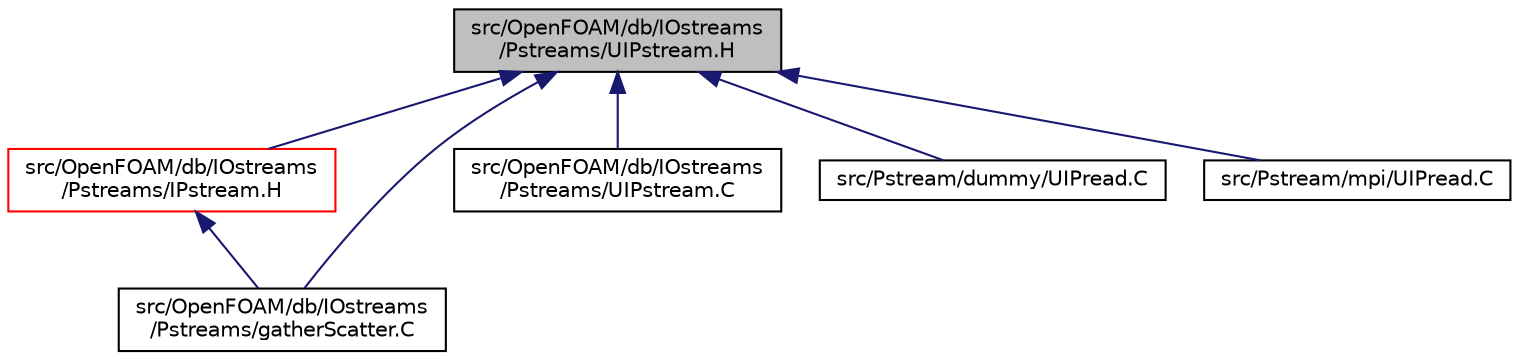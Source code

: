 digraph "src/OpenFOAM/db/IOstreams/Pstreams/UIPstream.H"
{
  bgcolor="transparent";
  edge [fontname="Helvetica",fontsize="10",labelfontname="Helvetica",labelfontsize="10"];
  node [fontname="Helvetica",fontsize="10",shape=record];
  Node1 [label="src/OpenFOAM/db/IOstreams\l/Pstreams/UIPstream.H",height=0.2,width=0.4,color="black", fillcolor="grey75", style="filled", fontcolor="black"];
  Node1 -> Node2 [dir="back",color="midnightblue",fontsize="10",style="solid",fontname="Helvetica"];
  Node2 [label="src/OpenFOAM/db/IOstreams\l/Pstreams/IPstream.H",height=0.2,width=0.4,color="red",URL="$a08101.html"];
  Node2 -> Node3 [dir="back",color="midnightblue",fontsize="10",style="solid",fontname="Helvetica"];
  Node3 [label="src/OpenFOAM/db/IOstreams\l/Pstreams/gatherScatter.C",height=0.2,width=0.4,color="black",URL="$a08098.html",tooltip="Gather data from all processors onto single processor according to some communication schedule (usual..."];
  Node1 -> Node3 [dir="back",color="midnightblue",fontsize="10",style="solid",fontname="Helvetica"];
  Node1 -> Node4 [dir="back",color="midnightblue",fontsize="10",style="solid",fontname="Helvetica"];
  Node4 [label="src/OpenFOAM/db/IOstreams\l/Pstreams/UIPstream.C",height=0.2,width=0.4,color="black",URL="$a08110.html"];
  Node1 -> Node5 [dir="back",color="midnightblue",fontsize="10",style="solid",fontname="Helvetica"];
  Node5 [label="src/Pstream/dummy/UIPread.C",height=0.2,width=0.4,color="black",URL="$a09485.html",tooltip="Read from UIPstream. "];
  Node1 -> Node6 [dir="back",color="midnightblue",fontsize="10",style="solid",fontname="Helvetica"];
  Node6 [label="src/Pstream/mpi/UIPread.C",height=0.2,width=0.4,color="black",URL="$a09486.html",tooltip="Read from UIPstream. "];
}
